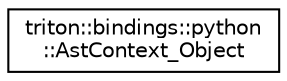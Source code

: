 digraph "Graphical Class Hierarchy"
{
  edge [fontname="Helvetica",fontsize="10",labelfontname="Helvetica",labelfontsize="10"];
  node [fontname="Helvetica",fontsize="10",shape=record];
  rankdir="LR";
  Node0 [label="triton::bindings::python\l::AstContext_Object",height=0.2,width=0.4,color="black", fillcolor="white", style="filled",URL="$structtriton_1_1bindings_1_1python_1_1AstContext__Object.html",tooltip="pyAstContext object. "];
}

